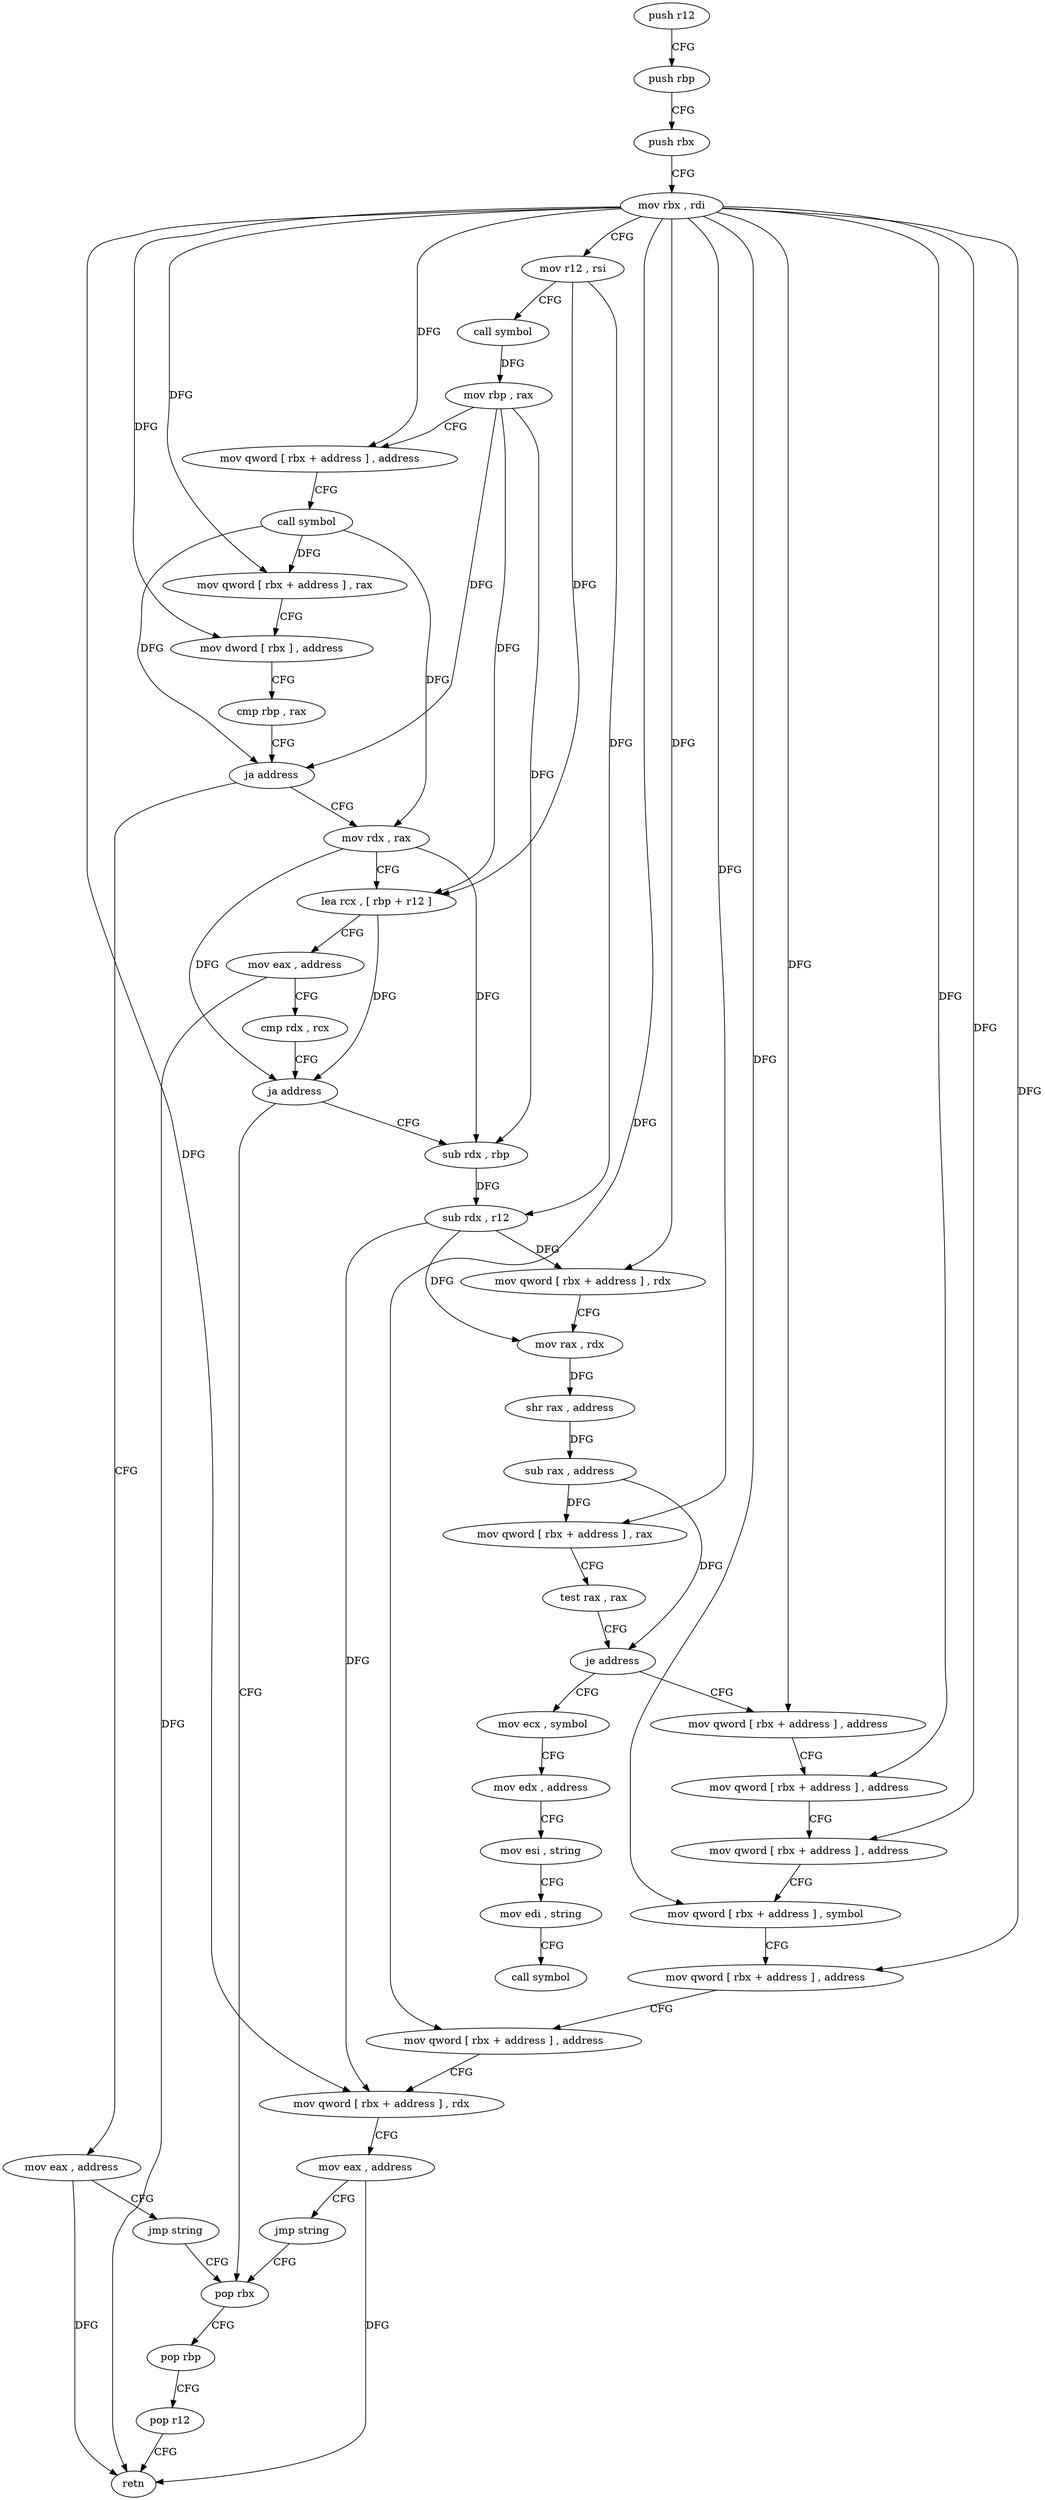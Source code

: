 digraph "func" {
"4257409" [label = "push r12" ]
"4257411" [label = "push rbp" ]
"4257412" [label = "push rbx" ]
"4257413" [label = "mov rbx , rdi" ]
"4257416" [label = "mov r12 , rsi" ]
"4257419" [label = "call symbol" ]
"4257424" [label = "mov rbp , rax" ]
"4257427" [label = "mov qword [ rbx + address ] , address" ]
"4257435" [label = "call symbol" ]
"4257440" [label = "mov qword [ rbx + address ] , rax" ]
"4257444" [label = "mov dword [ rbx ] , address" ]
"4257450" [label = "cmp rbp , rax" ]
"4257453" [label = "ja address" ]
"4257596" [label = "mov eax , address" ]
"4257459" [label = "mov rdx , rax" ]
"4257601" [label = "jmp string" ]
"4257477" [label = "pop rbx" ]
"4257462" [label = "lea rcx , [ rbp + r12 ]" ]
"4257467" [label = "mov eax , address" ]
"4257472" [label = "cmp rdx , rcx" ]
"4257475" [label = "ja address" ]
"4257482" [label = "sub rdx , rbp" ]
"4257478" [label = "pop rbp" ]
"4257479" [label = "pop r12" ]
"4257481" [label = "retn" ]
"4257485" [label = "sub rdx , r12" ]
"4257488" [label = "mov qword [ rbx + address ] , rdx" ]
"4257492" [label = "mov rax , rdx" ]
"4257495" [label = "shr rax , address" ]
"4257499" [label = "sub rax , address" ]
"4257503" [label = "mov qword [ rbx + address ] , rax" ]
"4257507" [label = "test rax , rax" ]
"4257510" [label = "je address" ]
"4257571" [label = "mov ecx , symbol" ]
"4257512" [label = "mov qword [ rbx + address ] , address" ]
"4257576" [label = "mov edx , address" ]
"4257581" [label = "mov esi , string" ]
"4257586" [label = "mov edi , string" ]
"4257591" [label = "call symbol" ]
"4257520" [label = "mov qword [ rbx + address ] , address" ]
"4257528" [label = "mov qword [ rbx + address ] , address" ]
"4257536" [label = "mov qword [ rbx + address ] , symbol" ]
"4257544" [label = "mov qword [ rbx + address ] , address" ]
"4257552" [label = "mov qword [ rbx + address ] , address" ]
"4257560" [label = "mov qword [ rbx + address ] , rdx" ]
"4257564" [label = "mov eax , address" ]
"4257569" [label = "jmp string" ]
"4257409" -> "4257411" [ label = "CFG" ]
"4257411" -> "4257412" [ label = "CFG" ]
"4257412" -> "4257413" [ label = "CFG" ]
"4257413" -> "4257416" [ label = "CFG" ]
"4257413" -> "4257427" [ label = "DFG" ]
"4257413" -> "4257440" [ label = "DFG" ]
"4257413" -> "4257444" [ label = "DFG" ]
"4257413" -> "4257488" [ label = "DFG" ]
"4257413" -> "4257503" [ label = "DFG" ]
"4257413" -> "4257512" [ label = "DFG" ]
"4257413" -> "4257520" [ label = "DFG" ]
"4257413" -> "4257528" [ label = "DFG" ]
"4257413" -> "4257536" [ label = "DFG" ]
"4257413" -> "4257544" [ label = "DFG" ]
"4257413" -> "4257552" [ label = "DFG" ]
"4257413" -> "4257560" [ label = "DFG" ]
"4257416" -> "4257419" [ label = "CFG" ]
"4257416" -> "4257462" [ label = "DFG" ]
"4257416" -> "4257485" [ label = "DFG" ]
"4257419" -> "4257424" [ label = "DFG" ]
"4257424" -> "4257427" [ label = "CFG" ]
"4257424" -> "4257453" [ label = "DFG" ]
"4257424" -> "4257462" [ label = "DFG" ]
"4257424" -> "4257482" [ label = "DFG" ]
"4257427" -> "4257435" [ label = "CFG" ]
"4257435" -> "4257440" [ label = "DFG" ]
"4257435" -> "4257453" [ label = "DFG" ]
"4257435" -> "4257459" [ label = "DFG" ]
"4257440" -> "4257444" [ label = "CFG" ]
"4257444" -> "4257450" [ label = "CFG" ]
"4257450" -> "4257453" [ label = "CFG" ]
"4257453" -> "4257596" [ label = "CFG" ]
"4257453" -> "4257459" [ label = "CFG" ]
"4257596" -> "4257601" [ label = "CFG" ]
"4257596" -> "4257481" [ label = "DFG" ]
"4257459" -> "4257462" [ label = "CFG" ]
"4257459" -> "4257475" [ label = "DFG" ]
"4257459" -> "4257482" [ label = "DFG" ]
"4257601" -> "4257477" [ label = "CFG" ]
"4257477" -> "4257478" [ label = "CFG" ]
"4257462" -> "4257467" [ label = "CFG" ]
"4257462" -> "4257475" [ label = "DFG" ]
"4257467" -> "4257472" [ label = "CFG" ]
"4257467" -> "4257481" [ label = "DFG" ]
"4257472" -> "4257475" [ label = "CFG" ]
"4257475" -> "4257482" [ label = "CFG" ]
"4257475" -> "4257477" [ label = "CFG" ]
"4257482" -> "4257485" [ label = "DFG" ]
"4257478" -> "4257479" [ label = "CFG" ]
"4257479" -> "4257481" [ label = "CFG" ]
"4257485" -> "4257488" [ label = "DFG" ]
"4257485" -> "4257492" [ label = "DFG" ]
"4257485" -> "4257560" [ label = "DFG" ]
"4257488" -> "4257492" [ label = "CFG" ]
"4257492" -> "4257495" [ label = "DFG" ]
"4257495" -> "4257499" [ label = "DFG" ]
"4257499" -> "4257503" [ label = "DFG" ]
"4257499" -> "4257510" [ label = "DFG" ]
"4257503" -> "4257507" [ label = "CFG" ]
"4257507" -> "4257510" [ label = "CFG" ]
"4257510" -> "4257571" [ label = "CFG" ]
"4257510" -> "4257512" [ label = "CFG" ]
"4257571" -> "4257576" [ label = "CFG" ]
"4257512" -> "4257520" [ label = "CFG" ]
"4257576" -> "4257581" [ label = "CFG" ]
"4257581" -> "4257586" [ label = "CFG" ]
"4257586" -> "4257591" [ label = "CFG" ]
"4257520" -> "4257528" [ label = "CFG" ]
"4257528" -> "4257536" [ label = "CFG" ]
"4257536" -> "4257544" [ label = "CFG" ]
"4257544" -> "4257552" [ label = "CFG" ]
"4257552" -> "4257560" [ label = "CFG" ]
"4257560" -> "4257564" [ label = "CFG" ]
"4257564" -> "4257569" [ label = "CFG" ]
"4257564" -> "4257481" [ label = "DFG" ]
"4257569" -> "4257477" [ label = "CFG" ]
}
